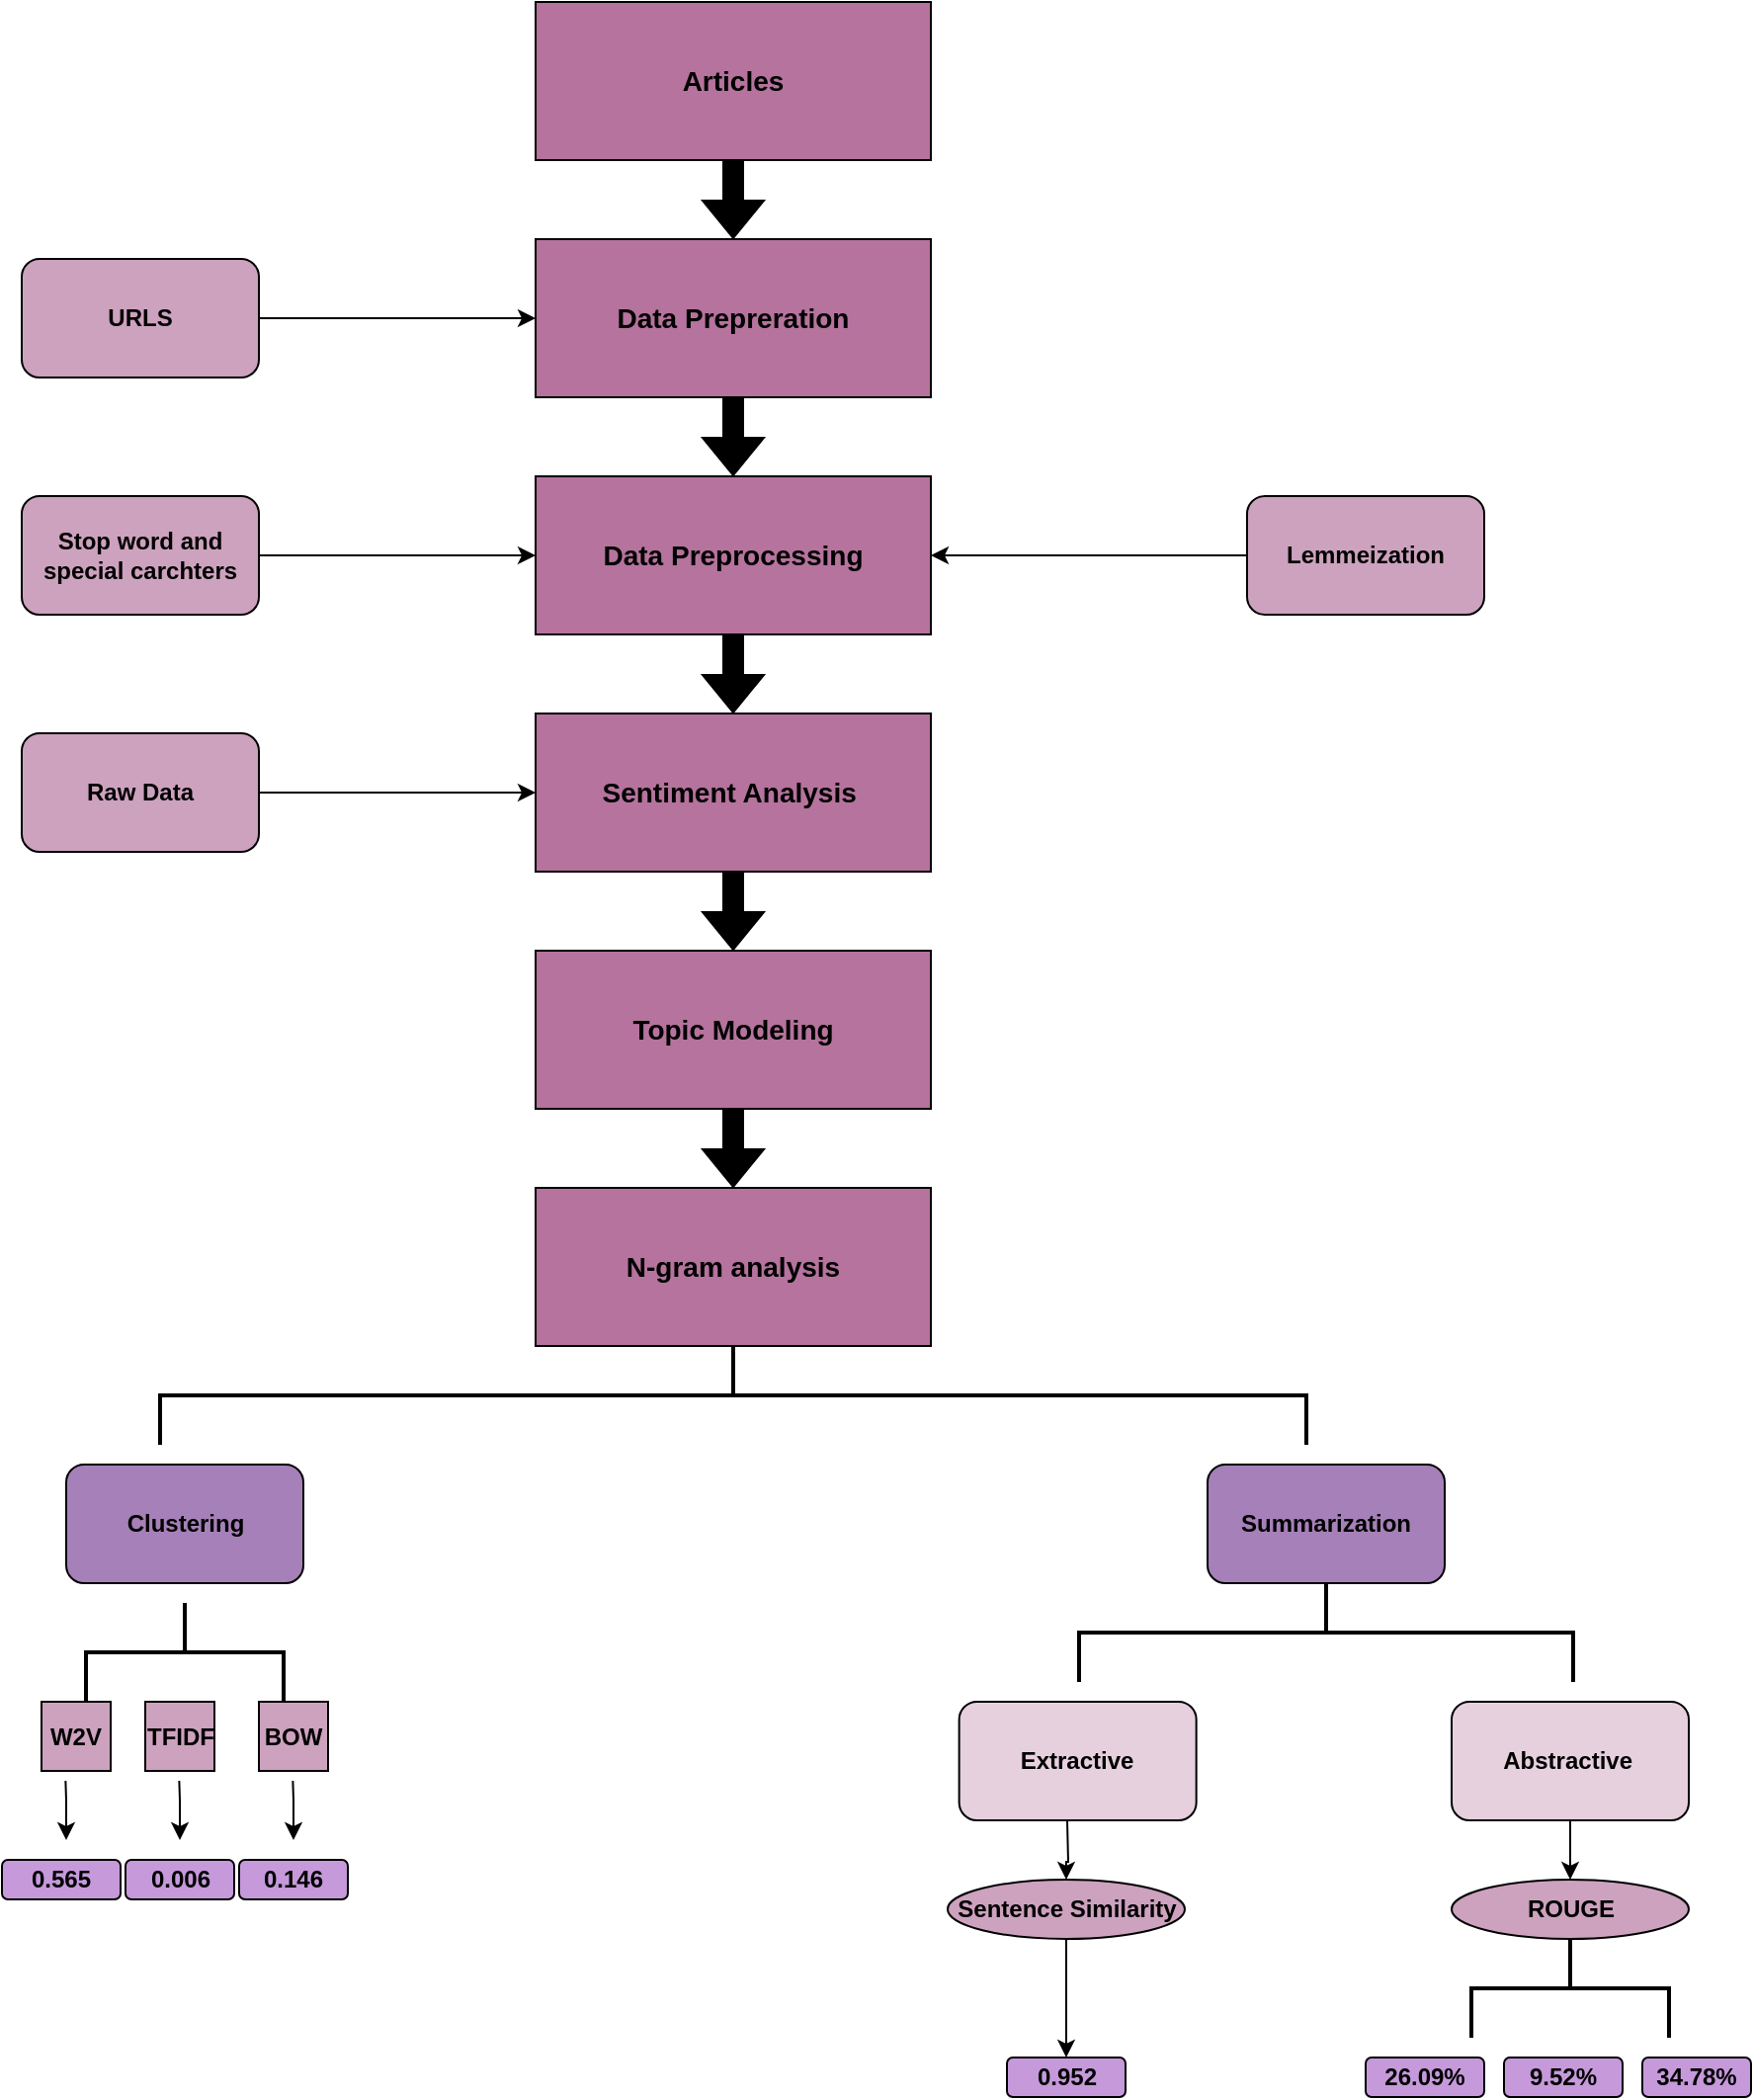 <mxfile version="21.2.8" type="device">
  <diagram name="Page-1" id="8oUDeTJvl8jVKW3c46NM">
    <mxGraphModel dx="3686" dy="3974" grid="1" gridSize="10" guides="1" tooltips="1" connect="1" arrows="1" fold="1" page="1" pageScale="1" pageWidth="850" pageHeight="1100" math="0" shadow="0">
      <root>
        <mxCell id="0" />
        <mxCell id="1" parent="0" />
        <mxCell id="gf6xivo0Hs4itOAQOorf-147" value="" style="edgeStyle=orthogonalEdgeStyle;rounded=0;orthogonalLoop=1;jettySize=auto;html=1;" edge="1" parent="1" source="gf6xivo0Hs4itOAQOorf-114" target="gf6xivo0Hs4itOAQOorf-146">
          <mxGeometry relative="1" as="geometry" />
        </mxCell>
        <mxCell id="gf6xivo0Hs4itOAQOorf-1" value="&lt;b&gt;&lt;font style=&quot;font-size: 14px;&quot;&gt;Articles&lt;/font&gt;&lt;/b&gt;" style="rounded=0;whiteSpace=wrap;html=1;fillColor=#B5739D;" vertex="1" parent="1">
          <mxGeometry x="1050" y="-1580" width="200" height="80" as="geometry" />
        </mxCell>
        <mxCell id="gf6xivo0Hs4itOAQOorf-2" style="edgeStyle=orthogonalEdgeStyle;rounded=0;orthogonalLoop=1;jettySize=auto;html=1;exitX=1;exitY=0.5;exitDx=0;exitDy=0;entryX=0;entryY=0.5;entryDx=0;entryDy=0;fillColor=#7EA6E0;" edge="1" parent="1" source="gf6xivo0Hs4itOAQOorf-15" target="gf6xivo0Hs4itOAQOorf-3">
          <mxGeometry relative="1" as="geometry" />
        </mxCell>
        <mxCell id="gf6xivo0Hs4itOAQOorf-3" value="&lt;font style=&quot;font-size: 14px;&quot;&gt;&lt;b&gt;Data Prepreration&lt;/b&gt;&lt;/font&gt;" style="rounded=0;whiteSpace=wrap;html=1;fillColor=#B5739D;" vertex="1" parent="1">
          <mxGeometry x="1050" y="-1460" width="200" height="80" as="geometry" />
        </mxCell>
        <mxCell id="gf6xivo0Hs4itOAQOorf-4" style="edgeStyle=orthogonalEdgeStyle;rounded=0;orthogonalLoop=1;jettySize=auto;html=1;fillColor=#7EA6E0;entryX=0;entryY=0.5;entryDx=0;entryDy=0;" edge="1" parent="1" source="gf6xivo0Hs4itOAQOorf-16" target="gf6xivo0Hs4itOAQOorf-6">
          <mxGeometry relative="1" as="geometry" />
        </mxCell>
        <mxCell id="gf6xivo0Hs4itOAQOorf-5" style="edgeStyle=orthogonalEdgeStyle;rounded=0;orthogonalLoop=1;jettySize=auto;html=1;fillColor=#7EA6E0;entryX=1;entryY=0.5;entryDx=0;entryDy=0;" edge="1" parent="1" source="gf6xivo0Hs4itOAQOorf-17" target="gf6xivo0Hs4itOAQOorf-6">
          <mxGeometry relative="1" as="geometry" />
        </mxCell>
        <mxCell id="gf6xivo0Hs4itOAQOorf-6" value="&lt;font style=&quot;font-size: 14px;&quot;&gt;&lt;b&gt;Data Preprocessing&lt;/b&gt;&lt;/font&gt;" style="rounded=0;whiteSpace=wrap;html=1;fillColor=#B5739D;" vertex="1" parent="1">
          <mxGeometry x="1050" y="-1340" width="200" height="80" as="geometry" />
        </mxCell>
        <mxCell id="gf6xivo0Hs4itOAQOorf-158" value="" style="edgeStyle=orthogonalEdgeStyle;rounded=0;orthogonalLoop=1;jettySize=auto;html=1;" edge="1" parent="1" source="gf6xivo0Hs4itOAQOorf-7" target="gf6xivo0Hs4itOAQOorf-10">
          <mxGeometry relative="1" as="geometry" />
        </mxCell>
        <mxCell id="gf6xivo0Hs4itOAQOorf-7" value="&lt;font style=&quot;font-size: 14px;&quot;&gt;&lt;b&gt;Sentiment Analysis&amp;nbsp;&lt;/b&gt;&lt;/font&gt;" style="rounded=0;whiteSpace=wrap;html=1;fillColor=#B5739D;" vertex="1" parent="1">
          <mxGeometry x="1050" y="-1220" width="200" height="80" as="geometry" />
        </mxCell>
        <mxCell id="gf6xivo0Hs4itOAQOorf-159" value="" style="edgeStyle=orthogonalEdgeStyle;rounded=0;orthogonalLoop=1;jettySize=auto;html=1;" edge="1" parent="1" source="gf6xivo0Hs4itOAQOorf-10" target="gf6xivo0Hs4itOAQOorf-96">
          <mxGeometry relative="1" as="geometry" />
        </mxCell>
        <mxCell id="gf6xivo0Hs4itOAQOorf-160" value="" style="edgeStyle=orthogonalEdgeStyle;rounded=0;orthogonalLoop=1;jettySize=auto;html=1;" edge="1" parent="1" source="gf6xivo0Hs4itOAQOorf-10" target="gf6xivo0Hs4itOAQOorf-96">
          <mxGeometry relative="1" as="geometry" />
        </mxCell>
        <mxCell id="gf6xivo0Hs4itOAQOorf-161" value="" style="edgeStyle=orthogonalEdgeStyle;rounded=0;orthogonalLoop=1;jettySize=auto;html=1;" edge="1" parent="1" source="gf6xivo0Hs4itOAQOorf-10" target="gf6xivo0Hs4itOAQOorf-96">
          <mxGeometry relative="1" as="geometry" />
        </mxCell>
        <mxCell id="gf6xivo0Hs4itOAQOorf-162" value="" style="edgeStyle=orthogonalEdgeStyle;rounded=0;orthogonalLoop=1;jettySize=auto;html=1;" edge="1" parent="1" source="gf6xivo0Hs4itOAQOorf-10" target="gf6xivo0Hs4itOAQOorf-100">
          <mxGeometry relative="1" as="geometry" />
        </mxCell>
        <mxCell id="gf6xivo0Hs4itOAQOorf-164" value="" style="edgeStyle=orthogonalEdgeStyle;rounded=0;orthogonalLoop=1;jettySize=auto;html=1;" edge="1" parent="1" source="gf6xivo0Hs4itOAQOorf-10" target="gf6xivo0Hs4itOAQOorf-100">
          <mxGeometry relative="1" as="geometry" />
        </mxCell>
        <mxCell id="gf6xivo0Hs4itOAQOorf-165" value="" style="edgeStyle=orthogonalEdgeStyle;rounded=0;orthogonalLoop=1;jettySize=auto;html=1;" edge="1" parent="1" source="gf6xivo0Hs4itOAQOorf-10" target="gf6xivo0Hs4itOAQOorf-100">
          <mxGeometry relative="1" as="geometry" />
        </mxCell>
        <mxCell id="gf6xivo0Hs4itOAQOorf-167" value="" style="edgeStyle=orthogonalEdgeStyle;rounded=0;orthogonalLoop=1;jettySize=auto;html=1;" edge="1" parent="1" source="gf6xivo0Hs4itOAQOorf-10" target="gf6xivo0Hs4itOAQOorf-96">
          <mxGeometry relative="1" as="geometry" />
        </mxCell>
        <mxCell id="gf6xivo0Hs4itOAQOorf-169" value="" style="edgeStyle=orthogonalEdgeStyle;rounded=0;orthogonalLoop=1;jettySize=auto;html=1;" edge="1" parent="1" source="gf6xivo0Hs4itOAQOorf-10" target="gf6xivo0Hs4itOAQOorf-96">
          <mxGeometry relative="1" as="geometry" />
        </mxCell>
        <mxCell id="gf6xivo0Hs4itOAQOorf-170" value="" style="edgeStyle=orthogonalEdgeStyle;rounded=0;orthogonalLoop=1;jettySize=auto;html=1;" edge="1" parent="1" source="gf6xivo0Hs4itOAQOorf-10" target="gf6xivo0Hs4itOAQOorf-96">
          <mxGeometry relative="1" as="geometry" />
        </mxCell>
        <mxCell id="gf6xivo0Hs4itOAQOorf-171" value="" style="edgeStyle=orthogonalEdgeStyle;rounded=0;orthogonalLoop=1;jettySize=auto;html=1;" edge="1" parent="1" source="gf6xivo0Hs4itOAQOorf-10" target="gf6xivo0Hs4itOAQOorf-96">
          <mxGeometry relative="1" as="geometry" />
        </mxCell>
        <mxCell id="gf6xivo0Hs4itOAQOorf-10" value="&lt;b&gt;&lt;font style=&quot;font-size: 14px;&quot;&gt;Topic Modeling&lt;/font&gt;&lt;/b&gt;" style="rounded=0;whiteSpace=wrap;html=1;fillColor=#B5739D;" vertex="1" parent="1">
          <mxGeometry x="1050" y="-1100" width="200" height="80" as="geometry" />
        </mxCell>
        <mxCell id="gf6xivo0Hs4itOAQOorf-11" value="" style="shape=flexArrow;endArrow=classic;html=1;rounded=0;exitX=0.5;exitY=1;exitDx=0;exitDy=0;fillColor=#000000;" edge="1" parent="1" source="gf6xivo0Hs4itOAQOorf-1" target="gf6xivo0Hs4itOAQOorf-3">
          <mxGeometry width="50" height="50" relative="1" as="geometry">
            <mxPoint x="1130" y="-1460" as="sourcePoint" />
            <mxPoint x="1180" y="-1510" as="targetPoint" />
          </mxGeometry>
        </mxCell>
        <mxCell id="gf6xivo0Hs4itOAQOorf-12" value="" style="shape=flexArrow;endArrow=classic;html=1;rounded=0;exitX=0.5;exitY=1;exitDx=0;exitDy=0;entryX=0.5;entryY=0;entryDx=0;entryDy=0;fillColor=#000000;" edge="1" parent="1" source="gf6xivo0Hs4itOAQOorf-3" target="gf6xivo0Hs4itOAQOorf-6">
          <mxGeometry width="50" height="50" relative="1" as="geometry">
            <mxPoint x="1170" y="-1490" as="sourcePoint" />
            <mxPoint x="1170" y="-1350" as="targetPoint" />
          </mxGeometry>
        </mxCell>
        <mxCell id="gf6xivo0Hs4itOAQOorf-13" value="" style="shape=flexArrow;endArrow=classic;html=1;rounded=0;exitX=0.5;exitY=1;exitDx=0;exitDy=0;entryX=0.5;entryY=0;entryDx=0;entryDy=0;fillColor=#000000;" edge="1" parent="1" source="gf6xivo0Hs4itOAQOorf-6" target="gf6xivo0Hs4itOAQOorf-7">
          <mxGeometry width="50" height="50" relative="1" as="geometry">
            <mxPoint x="1130" y="-1210" as="sourcePoint" />
            <mxPoint x="1180" y="-1260" as="targetPoint" />
          </mxGeometry>
        </mxCell>
        <mxCell id="gf6xivo0Hs4itOAQOorf-14" value="" style="shape=flexArrow;endArrow=classic;html=1;rounded=0;exitX=0.5;exitY=1;exitDx=0;exitDy=0;entryX=0.5;entryY=0;entryDx=0;entryDy=0;fillColor=#000000;" edge="1" parent="1" source="gf6xivo0Hs4itOAQOorf-7" target="gf6xivo0Hs4itOAQOorf-10">
          <mxGeometry width="50" height="50" relative="1" as="geometry">
            <mxPoint x="1130" y="-1080" as="sourcePoint" />
            <mxPoint x="1180" y="-1130" as="targetPoint" />
          </mxGeometry>
        </mxCell>
        <mxCell id="gf6xivo0Hs4itOAQOorf-15" value="&lt;b&gt;URLS&lt;/b&gt;" style="rounded=1;whiteSpace=wrap;html=1;fillColor=#CDA2BE;" vertex="1" parent="1">
          <mxGeometry x="790" y="-1450" width="120" height="60" as="geometry" />
        </mxCell>
        <mxCell id="gf6xivo0Hs4itOAQOorf-16" value="&lt;b&gt;Stop word and special carchters&lt;/b&gt;" style="rounded=1;whiteSpace=wrap;html=1;fillColor=#CDA2BE;" vertex="1" parent="1">
          <mxGeometry x="790" y="-1330" width="120" height="60" as="geometry" />
        </mxCell>
        <mxCell id="gf6xivo0Hs4itOAQOorf-17" value="&lt;b&gt;Lemmeization&lt;/b&gt;" style="rounded=1;whiteSpace=wrap;html=1;fillColor=#CDA2BE;" vertex="1" parent="1">
          <mxGeometry x="1410" y="-1330" width="120" height="60" as="geometry" />
        </mxCell>
        <mxCell id="gf6xivo0Hs4itOAQOorf-94" style="edgeStyle=orthogonalEdgeStyle;rounded=0;orthogonalLoop=1;jettySize=auto;html=1;fillColor=#7EA6E0;" edge="1" parent="1" source="gf6xivo0Hs4itOAQOorf-95">
          <mxGeometry relative="1" as="geometry">
            <mxPoint x="1050" y="-1180" as="targetPoint" />
          </mxGeometry>
        </mxCell>
        <mxCell id="gf6xivo0Hs4itOAQOorf-95" value="&lt;b&gt;Raw Data&lt;/b&gt;" style="rounded=1;whiteSpace=wrap;html=1;fillColor=#CDA2BE;" vertex="1" parent="1">
          <mxGeometry x="790" y="-1210" width="120" height="60" as="geometry" />
        </mxCell>
        <mxCell id="gf6xivo0Hs4itOAQOorf-163" value="" style="edgeStyle=orthogonalEdgeStyle;rounded=0;orthogonalLoop=1;jettySize=auto;html=1;" edge="1" parent="1" source="gf6xivo0Hs4itOAQOorf-96" target="gf6xivo0Hs4itOAQOorf-10">
          <mxGeometry relative="1" as="geometry" />
        </mxCell>
        <mxCell id="gf6xivo0Hs4itOAQOorf-96" value="&lt;font style=&quot;font-size: 14px;&quot;&gt;&lt;b&gt;N-gram analysis&lt;/b&gt;&lt;/font&gt;" style="rounded=0;whiteSpace=wrap;html=1;fillColor=#B5739D;" vertex="1" parent="1">
          <mxGeometry x="1050" y="-980" width="200" height="80" as="geometry" />
        </mxCell>
        <mxCell id="gf6xivo0Hs4itOAQOorf-97" value="" style="shape=flexArrow;endArrow=classic;html=1;rounded=0;exitX=0.5;exitY=1;exitDx=0;exitDy=0;entryX=0.5;entryY=0;entryDx=0;entryDy=0;fillColor=#000000;" edge="1" parent="1" target="gf6xivo0Hs4itOAQOorf-96">
          <mxGeometry width="50" height="50" relative="1" as="geometry">
            <mxPoint x="1150" y="-1020" as="sourcePoint" />
            <mxPoint x="1180" y="-1010" as="targetPoint" />
          </mxGeometry>
        </mxCell>
        <mxCell id="gf6xivo0Hs4itOAQOorf-100" value="" style="strokeWidth=2;html=1;shape=mxgraph.flowchart.annotation_2;align=left;labelPosition=right;pointerEvents=1;direction=south;fillColor=#7EA6E0;" vertex="1" parent="1">
          <mxGeometry x="860" y="-900" width="580" height="50" as="geometry" />
        </mxCell>
        <mxCell id="gf6xivo0Hs4itOAQOorf-101" value="&lt;b&gt;Clustering&lt;/b&gt;" style="rounded=1;whiteSpace=wrap;html=1;fillColor=#A680B8;" vertex="1" parent="1">
          <mxGeometry x="812.5" y="-840" width="120" height="60" as="geometry" />
        </mxCell>
        <mxCell id="gf6xivo0Hs4itOAQOorf-102" value="" style="strokeWidth=2;html=1;shape=mxgraph.flowchart.annotation_2;align=left;labelPosition=right;pointerEvents=1;direction=south;fillColor=#7EA6E0;" vertex="1" parent="1">
          <mxGeometry x="822.5" y="-770" width="100" height="50" as="geometry" />
        </mxCell>
        <mxCell id="gf6xivo0Hs4itOAQOorf-103" value="&lt;b&gt;BOW&lt;/b&gt;" style="whiteSpace=wrap;html=1;aspect=fixed;fillColor=#CDA2BE;" vertex="1" parent="1">
          <mxGeometry x="910" y="-720" width="35" height="35" as="geometry" />
        </mxCell>
        <mxCell id="gf6xivo0Hs4itOAQOorf-104" value="&lt;b&gt;TFIDF&lt;/b&gt;" style="whiteSpace=wrap;html=1;aspect=fixed;fillColor=#CDA2BE;" vertex="1" parent="1">
          <mxGeometry x="852.5" y="-720" width="35" height="35" as="geometry" />
        </mxCell>
        <mxCell id="gf6xivo0Hs4itOAQOorf-105" value="&lt;font style=&quot;font-size: 12px;&quot;&gt;&lt;b&gt;W2V&lt;/b&gt;&lt;/font&gt;" style="whiteSpace=wrap;html=1;aspect=fixed;fillColor=#CDA2BE;" vertex="1" parent="1">
          <mxGeometry x="800" y="-720" width="35" height="35" as="geometry" />
        </mxCell>
        <mxCell id="gf6xivo0Hs4itOAQOorf-106" value="" style="endArrow=classic;html=1;rounded=0;fillColor=#FFFFFF;" edge="1" parent="1">
          <mxGeometry width="50" height="50" relative="1" as="geometry">
            <mxPoint x="927.18" y="-680" as="sourcePoint" />
            <mxPoint x="927.5" y="-650" as="targetPoint" />
            <Array as="points">
              <mxPoint x="927.5" y="-670" />
            </Array>
          </mxGeometry>
        </mxCell>
        <mxCell id="gf6xivo0Hs4itOAQOorf-107" value="&lt;b&gt;0.146&lt;/b&gt;" style="rounded=1;whiteSpace=wrap;html=1;fillColor=#C699DB;" vertex="1" parent="1">
          <mxGeometry x="900" y="-640" width="55" height="20" as="geometry" />
        </mxCell>
        <mxCell id="gf6xivo0Hs4itOAQOorf-108" value="" style="endArrow=classic;html=1;rounded=0;fillColor=#FFFFFF;" edge="1" parent="1">
          <mxGeometry width="50" height="50" relative="1" as="geometry">
            <mxPoint x="812.18" y="-680" as="sourcePoint" />
            <mxPoint x="812.5" y="-650" as="targetPoint" />
            <Array as="points">
              <mxPoint x="812.5" y="-670" />
            </Array>
          </mxGeometry>
        </mxCell>
        <mxCell id="gf6xivo0Hs4itOAQOorf-109" value="" style="endArrow=classic;html=1;rounded=0;fillColor=#FFFFFF;" edge="1" parent="1">
          <mxGeometry width="50" height="50" relative="1" as="geometry">
            <mxPoint x="869.68" y="-680" as="sourcePoint" />
            <mxPoint x="870" y="-650" as="targetPoint" />
            <Array as="points">
              <mxPoint x="870" y="-670" />
            </Array>
          </mxGeometry>
        </mxCell>
        <mxCell id="gf6xivo0Hs4itOAQOorf-110" value="&lt;b&gt;0.006&lt;/b&gt;" style="rounded=1;whiteSpace=wrap;html=1;fillColor=#C699DB;" vertex="1" parent="1">
          <mxGeometry x="842.5" y="-640" width="55" height="20" as="geometry" />
        </mxCell>
        <mxCell id="gf6xivo0Hs4itOAQOorf-111" value="&lt;b&gt;0.565&lt;/b&gt;" style="rounded=1;whiteSpace=wrap;html=1;fillColor=#C699DB;" vertex="1" parent="1">
          <mxGeometry x="780" y="-640" width="60" height="20" as="geometry" />
        </mxCell>
        <mxCell id="gf6xivo0Hs4itOAQOorf-112" value="&lt;b&gt;Summarization&lt;/b&gt;" style="rounded=1;whiteSpace=wrap;html=1;fillColor=#A680B8;" vertex="1" parent="1">
          <mxGeometry x="1390" y="-840" width="120" height="60" as="geometry" />
        </mxCell>
        <mxCell id="gf6xivo0Hs4itOAQOorf-113" value="" style="strokeWidth=2;html=1;shape=mxgraph.flowchart.annotation_2;align=left;labelPosition=right;pointerEvents=1;direction=south;fillColor=#A680B8;" vertex="1" parent="1">
          <mxGeometry x="1325" y="-780" width="250" height="50" as="geometry" />
        </mxCell>
        <mxCell id="gf6xivo0Hs4itOAQOorf-114" value="&lt;b&gt;Abstractive&amp;nbsp;&lt;/b&gt;" style="rounded=1;whiteSpace=wrap;html=1;fillColor=#E6D0DE;" vertex="1" parent="1">
          <mxGeometry x="1513.5" y="-720" width="120" height="60" as="geometry" />
        </mxCell>
        <mxCell id="gf6xivo0Hs4itOAQOorf-120" value="&lt;b&gt;34.78%&lt;/b&gt;" style="rounded=1;whiteSpace=wrap;html=1;fillColor=#C699DB;" vertex="1" parent="1">
          <mxGeometry x="1610" y="-540" width="55" height="20" as="geometry" />
        </mxCell>
        <mxCell id="gf6xivo0Hs4itOAQOorf-124" value="&lt;b&gt;26.09%&lt;/b&gt;" style="rounded=1;whiteSpace=wrap;html=1;fillColor=#C699DB;" vertex="1" parent="1">
          <mxGeometry x="1470" y="-540" width="60" height="20" as="geometry" />
        </mxCell>
        <mxCell id="gf6xivo0Hs4itOAQOorf-125" value="&lt;b&gt;Extractive&lt;/b&gt;" style="rounded=1;whiteSpace=wrap;html=1;fillColor=#E6D0DE;" vertex="1" parent="1">
          <mxGeometry x="1264.32" y="-720" width="120" height="60" as="geometry" />
        </mxCell>
        <mxCell id="gf6xivo0Hs4itOAQOorf-136" value="" style="strokeWidth=2;html=1;shape=mxgraph.flowchart.annotation_2;align=left;labelPosition=right;pointerEvents=1;direction=south;fillColor=#7EA6E0;" vertex="1" parent="1">
          <mxGeometry x="1523.5" y="-600" width="100" height="50" as="geometry" />
        </mxCell>
        <mxCell id="gf6xivo0Hs4itOAQOorf-138" value="&lt;b&gt;9.52%&lt;/b&gt;" style="rounded=1;whiteSpace=wrap;html=1;fillColor=#C699DB;" vertex="1" parent="1">
          <mxGeometry x="1540" y="-540" width="60" height="20" as="geometry" />
        </mxCell>
        <mxCell id="gf6xivo0Hs4itOAQOorf-146" value="&lt;b&gt;ROUGE&lt;/b&gt;" style="ellipse;whiteSpace=wrap;html=1;fillColor=#CDA2BE;" vertex="1" parent="1">
          <mxGeometry x="1513.5" y="-630" width="120" height="30" as="geometry" />
        </mxCell>
        <mxCell id="gf6xivo0Hs4itOAQOorf-148" value="" style="edgeStyle=orthogonalEdgeStyle;rounded=0;orthogonalLoop=1;jettySize=auto;html=1;" edge="1" parent="1" target="gf6xivo0Hs4itOAQOorf-152">
          <mxGeometry relative="1" as="geometry">
            <mxPoint x="1319" y="-660" as="sourcePoint" />
          </mxGeometry>
        </mxCell>
        <mxCell id="gf6xivo0Hs4itOAQOorf-152" value="&lt;b&gt;Sentence Similarity&lt;/b&gt;" style="ellipse;whiteSpace=wrap;html=1;fillColor=#CDA2BE;" vertex="1" parent="1">
          <mxGeometry x="1258.5" y="-630" width="120" height="30" as="geometry" />
        </mxCell>
        <mxCell id="gf6xivo0Hs4itOAQOorf-153" value="" style="endArrow=classic;html=1;rounded=0;exitX=0.5;exitY=1;exitDx=0;exitDy=0;entryX=0.5;entryY=0;entryDx=0;entryDy=0;" edge="1" parent="1" source="gf6xivo0Hs4itOAQOorf-152" target="gf6xivo0Hs4itOAQOorf-154">
          <mxGeometry width="50" height="50" relative="1" as="geometry">
            <mxPoint x="1140" y="-620" as="sourcePoint" />
            <mxPoint x="1319" y="-560" as="targetPoint" />
          </mxGeometry>
        </mxCell>
        <mxCell id="gf6xivo0Hs4itOAQOorf-154" value="&lt;b&gt;0.952&lt;/b&gt;" style="rounded=1;whiteSpace=wrap;html=1;fillColor=#C699DB;" vertex="1" parent="1">
          <mxGeometry x="1288.5" y="-540" width="60" height="20" as="geometry" />
        </mxCell>
      </root>
    </mxGraphModel>
  </diagram>
</mxfile>

